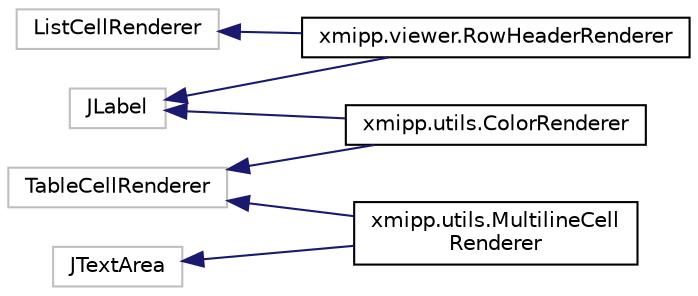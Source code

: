 digraph "Graphical Class Hierarchy"
{
  edge [fontname="Helvetica",fontsize="10",labelfontname="Helvetica",labelfontsize="10"];
  node [fontname="Helvetica",fontsize="10",shape=record];
  rankdir="LR";
  Node194 [label="JLabel",height=0.2,width=0.4,color="grey75", fillcolor="white", style="filled"];
  Node194 -> Node0 [dir="back",color="midnightblue",fontsize="10",style="solid",fontname="Helvetica"];
  Node0 [label="xmipp.utils.ColorRenderer",height=0.2,width=0.4,color="black", fillcolor="white", style="filled",URL="$classxmipp_1_1utils_1_1ColorRenderer.html"];
  Node194 -> Node181 [dir="back",color="midnightblue",fontsize="10",style="solid",fontname="Helvetica"];
  Node181 [label="xmipp.viewer.RowHeaderRenderer",height=0.2,width=0.4,color="black", fillcolor="white", style="filled",URL="$classxmipp_1_1viewer_1_1RowHeaderRenderer.html"];
  Node185 [label="JTextArea",height=0.2,width=0.4,color="grey75", fillcolor="white", style="filled"];
  Node185 -> Node128 [dir="back",color="midnightblue",fontsize="10",style="solid",fontname="Helvetica"];
  Node128 [label="xmipp.utils.MultilineCell\lRenderer",height=0.2,width=0.4,color="black", fillcolor="white", style="filled",URL="$classxmipp_1_1utils_1_1MultilineCellRenderer.html"];
  Node180 [label="ListCellRenderer",height=0.2,width=0.4,color="grey75", fillcolor="white", style="filled"];
  Node180 -> Node181 [dir="back",color="midnightblue",fontsize="10",style="solid",fontname="Helvetica"];
  Node126 [label="TableCellRenderer",height=0.2,width=0.4,color="grey75", fillcolor="white", style="filled"];
  Node126 -> Node0 [dir="back",color="midnightblue",fontsize="10",style="solid",fontname="Helvetica"];
  Node126 -> Node128 [dir="back",color="midnightblue",fontsize="10",style="solid",fontname="Helvetica"];
}
